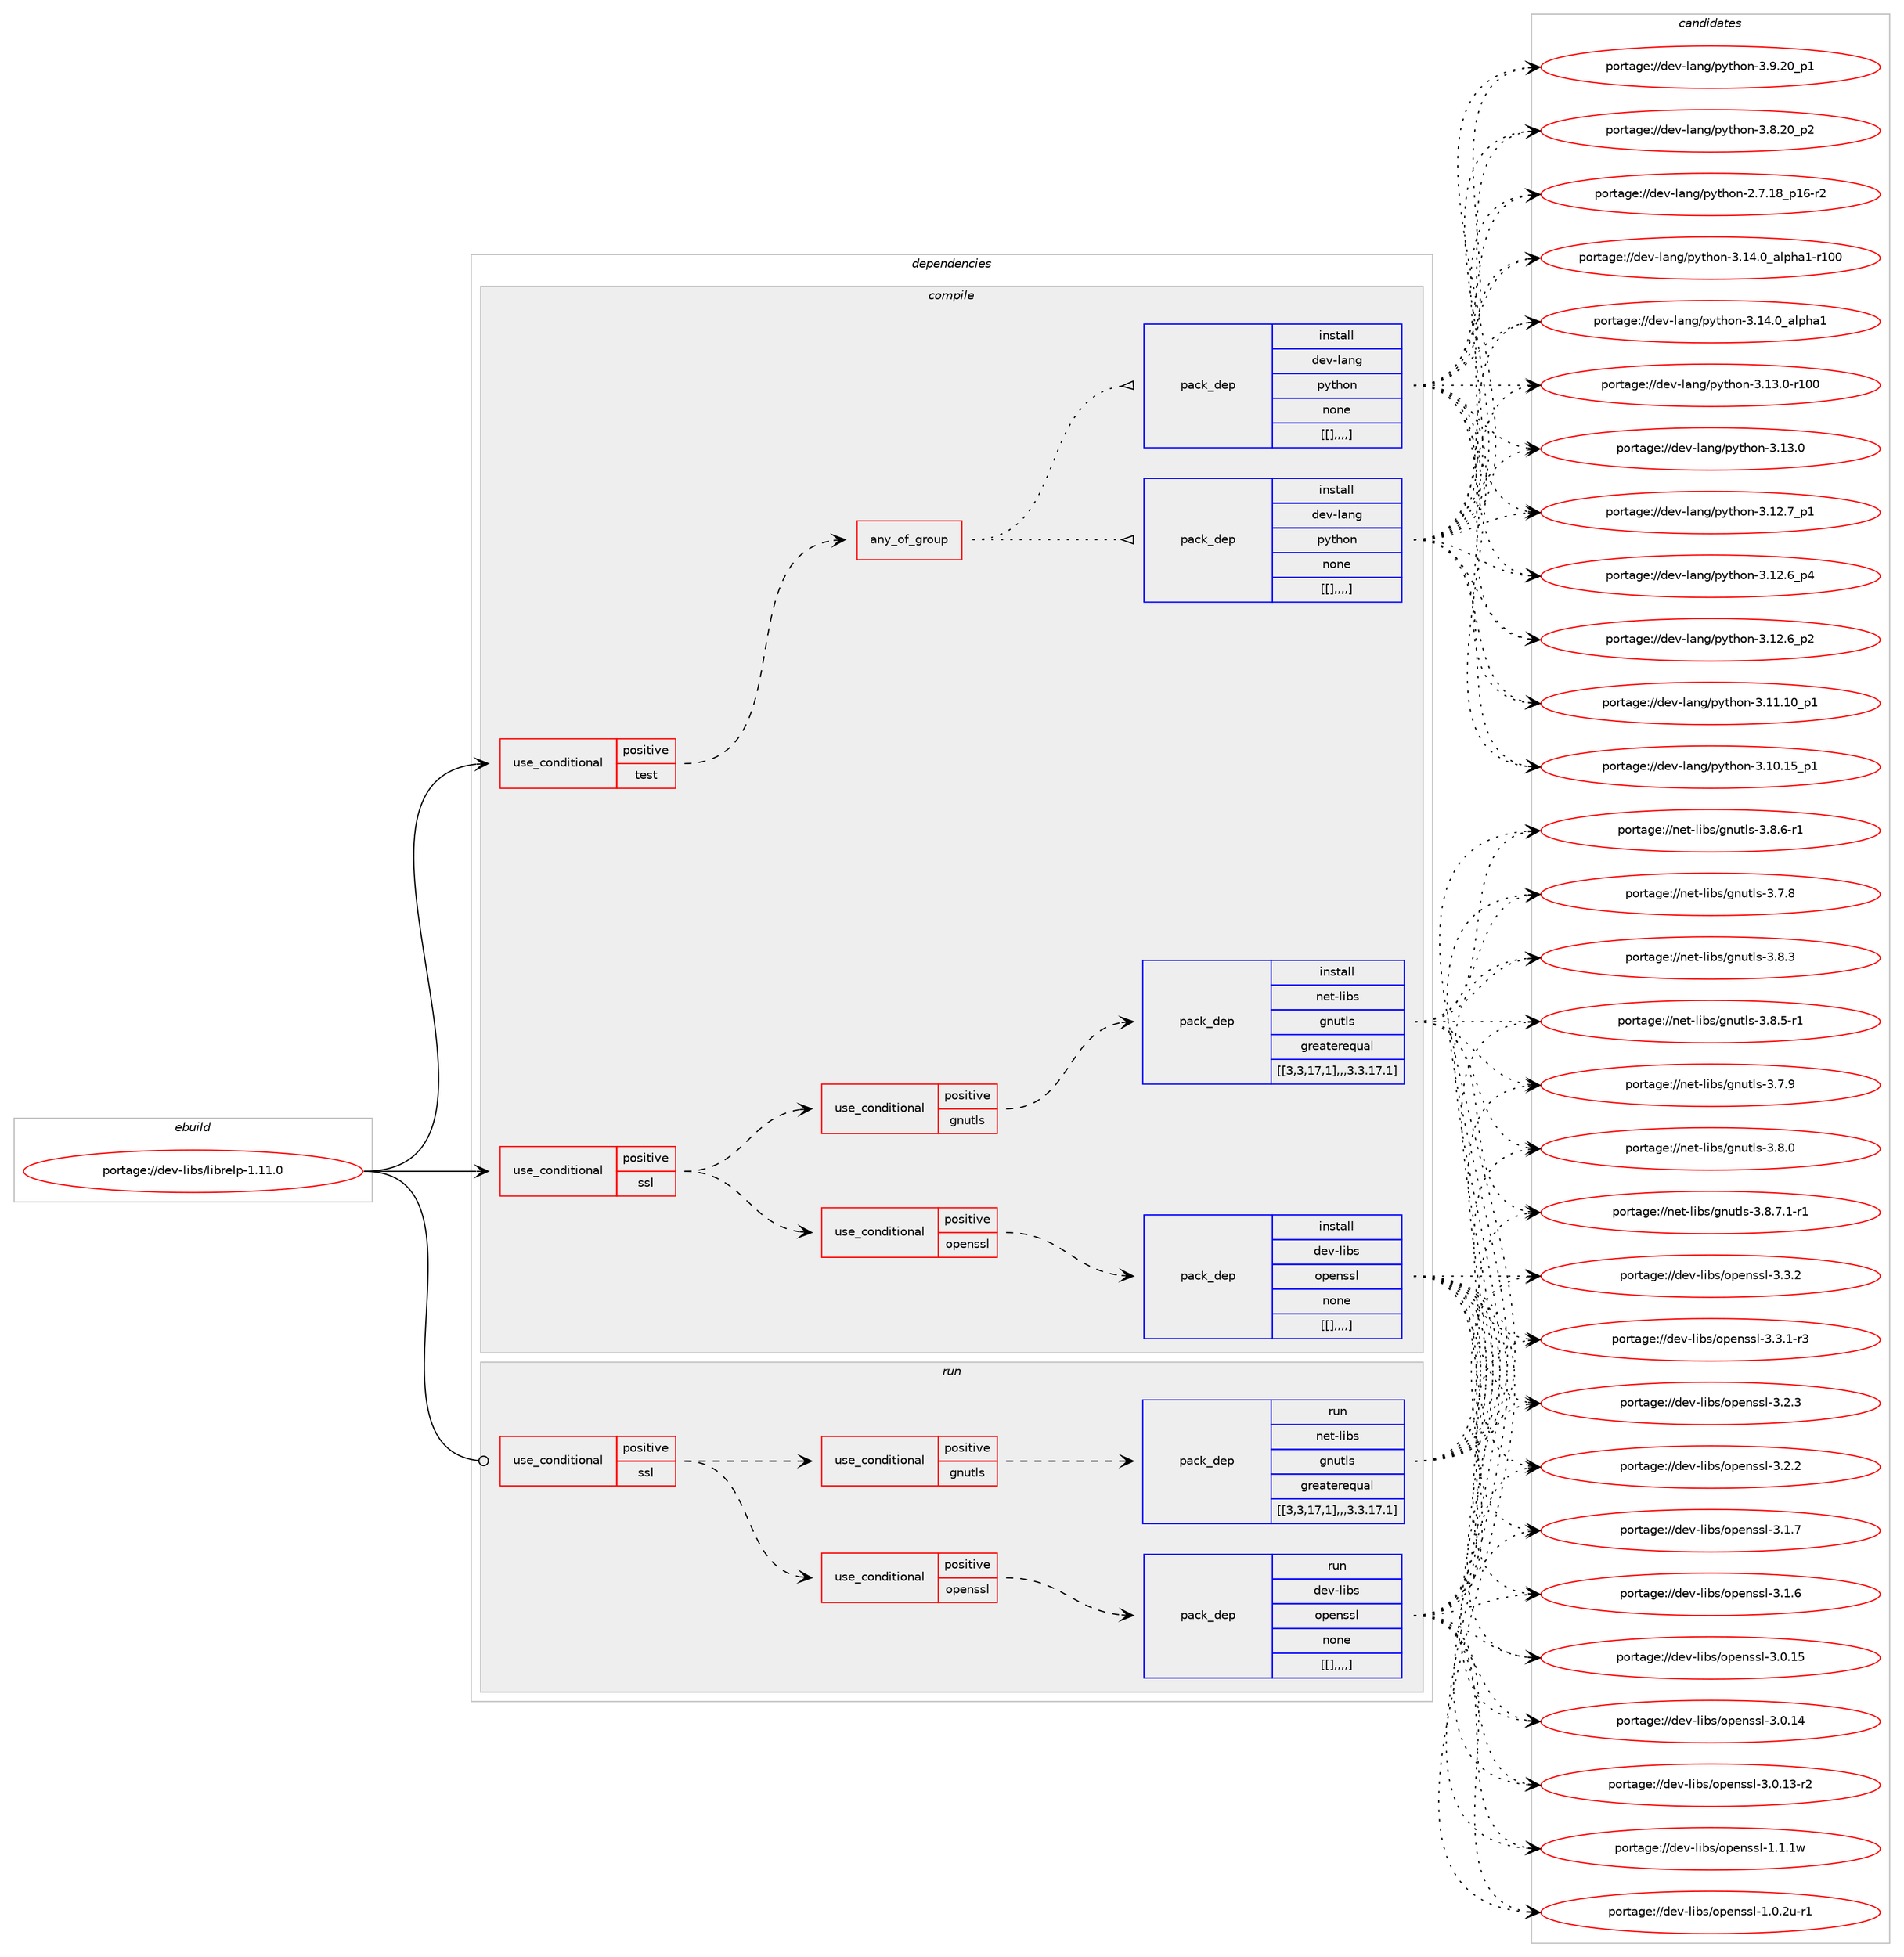 digraph prolog {

# *************
# Graph options
# *************

newrank=true;
concentrate=true;
compound=true;
graph [rankdir=LR,fontname=Helvetica,fontsize=10,ranksep=1.5];#, ranksep=2.5, nodesep=0.2];
edge  [arrowhead=vee];
node  [fontname=Helvetica,fontsize=10];

# **********
# The ebuild
# **********

subgraph cluster_leftcol {
color=gray;
label=<<i>ebuild</i>>;
id [label="portage://dev-libs/librelp-1.11.0", color=red, width=4, href="../dev-libs/librelp-1.11.0.svg"];
}

# ****************
# The dependencies
# ****************

subgraph cluster_midcol {
color=gray;
label=<<i>dependencies</i>>;
subgraph cluster_compile {
fillcolor="#eeeeee";
style=filled;
label=<<i>compile</i>>;
subgraph cond28964 {
dependency115088 [label=<<TABLE BORDER="0" CELLBORDER="1" CELLSPACING="0" CELLPADDING="4"><TR><TD ROWSPAN="3" CELLPADDING="10">use_conditional</TD></TR><TR><TD>positive</TD></TR><TR><TD>ssl</TD></TR></TABLE>>, shape=none, color=red];
subgraph cond28970 {
dependency115091 [label=<<TABLE BORDER="0" CELLBORDER="1" CELLSPACING="0" CELLPADDING="4"><TR><TD ROWSPAN="3" CELLPADDING="10">use_conditional</TD></TR><TR><TD>positive</TD></TR><TR><TD>gnutls</TD></TR></TABLE>>, shape=none, color=red];
subgraph pack84872 {
dependency115094 [label=<<TABLE BORDER="0" CELLBORDER="1" CELLSPACING="0" CELLPADDING="4" WIDTH="220"><TR><TD ROWSPAN="6" CELLPADDING="30">pack_dep</TD></TR><TR><TD WIDTH="110">install</TD></TR><TR><TD>net-libs</TD></TR><TR><TD>gnutls</TD></TR><TR><TD>greaterequal</TD></TR><TR><TD>[[3,3,17,1],,,3.3.17.1]</TD></TR></TABLE>>, shape=none, color=blue];
}
dependency115091:e -> dependency115094:w [weight=20,style="dashed",arrowhead="vee"];
}
dependency115088:e -> dependency115091:w [weight=20,style="dashed",arrowhead="vee"];
subgraph cond28973 {
dependency115112 [label=<<TABLE BORDER="0" CELLBORDER="1" CELLSPACING="0" CELLPADDING="4"><TR><TD ROWSPAN="3" CELLPADDING="10">use_conditional</TD></TR><TR><TD>positive</TD></TR><TR><TD>openssl</TD></TR></TABLE>>, shape=none, color=red];
subgraph pack84881 {
dependency115115 [label=<<TABLE BORDER="0" CELLBORDER="1" CELLSPACING="0" CELLPADDING="4" WIDTH="220"><TR><TD ROWSPAN="6" CELLPADDING="30">pack_dep</TD></TR><TR><TD WIDTH="110">install</TD></TR><TR><TD>dev-libs</TD></TR><TR><TD>openssl</TD></TR><TR><TD>none</TD></TR><TR><TD>[[],,,,]</TD></TR></TABLE>>, shape=none, color=blue];
}
dependency115112:e -> dependency115115:w [weight=20,style="dashed",arrowhead="vee"];
}
dependency115088:e -> dependency115112:w [weight=20,style="dashed",arrowhead="vee"];
}
id:e -> dependency115088:w [weight=20,style="solid",arrowhead="vee"];
subgraph cond28983 {
dependency115146 [label=<<TABLE BORDER="0" CELLBORDER="1" CELLSPACING="0" CELLPADDING="4"><TR><TD ROWSPAN="3" CELLPADDING="10">use_conditional</TD></TR><TR><TD>positive</TD></TR><TR><TD>test</TD></TR></TABLE>>, shape=none, color=red];
subgraph any1109 {
dependency115149 [label=<<TABLE BORDER="0" CELLBORDER="1" CELLSPACING="0" CELLPADDING="4"><TR><TD CELLPADDING="10">any_of_group</TD></TR></TABLE>>, shape=none, color=red];subgraph pack84909 {
dependency115163 [label=<<TABLE BORDER="0" CELLBORDER="1" CELLSPACING="0" CELLPADDING="4" WIDTH="220"><TR><TD ROWSPAN="6" CELLPADDING="30">pack_dep</TD></TR><TR><TD WIDTH="110">install</TD></TR><TR><TD>dev-lang</TD></TR><TR><TD>python</TD></TR><TR><TD>none</TD></TR><TR><TD>[[],,,,]</TD></TR></TABLE>>, shape=none, color=blue];
}
dependency115149:e -> dependency115163:w [weight=20,style="dotted",arrowhead="oinv"];
subgraph pack84921 {
dependency115196 [label=<<TABLE BORDER="0" CELLBORDER="1" CELLSPACING="0" CELLPADDING="4" WIDTH="220"><TR><TD ROWSPAN="6" CELLPADDING="30">pack_dep</TD></TR><TR><TD WIDTH="110">install</TD></TR><TR><TD>dev-lang</TD></TR><TR><TD>python</TD></TR><TR><TD>none</TD></TR><TR><TD>[[],,,,]</TD></TR></TABLE>>, shape=none, color=blue];
}
dependency115149:e -> dependency115196:w [weight=20,style="dotted",arrowhead="oinv"];
}
dependency115146:e -> dependency115149:w [weight=20,style="dashed",arrowhead="vee"];
}
id:e -> dependency115146:w [weight=20,style="solid",arrowhead="vee"];
}
subgraph cluster_compileandrun {
fillcolor="#eeeeee";
style=filled;
label=<<i>compile and run</i>>;
}
subgraph cluster_run {
fillcolor="#eeeeee";
style=filled;
label=<<i>run</i>>;
subgraph cond29010 {
dependency115234 [label=<<TABLE BORDER="0" CELLBORDER="1" CELLSPACING="0" CELLPADDING="4"><TR><TD ROWSPAN="3" CELLPADDING="10">use_conditional</TD></TR><TR><TD>positive</TD></TR><TR><TD>ssl</TD></TR></TABLE>>, shape=none, color=red];
subgraph cond29026 {
dependency115252 [label=<<TABLE BORDER="0" CELLBORDER="1" CELLSPACING="0" CELLPADDING="4"><TR><TD ROWSPAN="3" CELLPADDING="10">use_conditional</TD></TR><TR><TD>positive</TD></TR><TR><TD>gnutls</TD></TR></TABLE>>, shape=none, color=red];
subgraph pack84977 {
dependency115291 [label=<<TABLE BORDER="0" CELLBORDER="1" CELLSPACING="0" CELLPADDING="4" WIDTH="220"><TR><TD ROWSPAN="6" CELLPADDING="30">pack_dep</TD></TR><TR><TD WIDTH="110">run</TD></TR><TR><TD>net-libs</TD></TR><TR><TD>gnutls</TD></TR><TR><TD>greaterequal</TD></TR><TR><TD>[[3,3,17,1],,,3.3.17.1]</TD></TR></TABLE>>, shape=none, color=blue];
}
dependency115252:e -> dependency115291:w [weight=20,style="dashed",arrowhead="vee"];
}
dependency115234:e -> dependency115252:w [weight=20,style="dashed",arrowhead="vee"];
subgraph cond29042 {
dependency115303 [label=<<TABLE BORDER="0" CELLBORDER="1" CELLSPACING="0" CELLPADDING="4"><TR><TD ROWSPAN="3" CELLPADDING="10">use_conditional</TD></TR><TR><TD>positive</TD></TR><TR><TD>openssl</TD></TR></TABLE>>, shape=none, color=red];
subgraph pack85006 {
dependency115384 [label=<<TABLE BORDER="0" CELLBORDER="1" CELLSPACING="0" CELLPADDING="4" WIDTH="220"><TR><TD ROWSPAN="6" CELLPADDING="30">pack_dep</TD></TR><TR><TD WIDTH="110">run</TD></TR><TR><TD>dev-libs</TD></TR><TR><TD>openssl</TD></TR><TR><TD>none</TD></TR><TR><TD>[[],,,,]</TD></TR></TABLE>>, shape=none, color=blue];
}
dependency115303:e -> dependency115384:w [weight=20,style="dashed",arrowhead="vee"];
}
dependency115234:e -> dependency115303:w [weight=20,style="dashed",arrowhead="vee"];
}
id:e -> dependency115234:w [weight=20,style="solid",arrowhead="odot"];
}
}

# **************
# The candidates
# **************

subgraph cluster_choices {
rank=same;
color=gray;
label=<<i>candidates</i>>;

subgraph choice84204 {
color=black;
nodesep=1;
choice11010111645108105981154710311011711610811545514656465546494511449 [label="portage://net-libs/gnutls-3.8.7.1-r1", color=red, width=4,href="../net-libs/gnutls-3.8.7.1-r1.svg"];
choice1101011164510810598115471031101171161081154551465646544511449 [label="portage://net-libs/gnutls-3.8.6-r1", color=red, width=4,href="../net-libs/gnutls-3.8.6-r1.svg"];
choice1101011164510810598115471031101171161081154551465646534511449 [label="portage://net-libs/gnutls-3.8.5-r1", color=red, width=4,href="../net-libs/gnutls-3.8.5-r1.svg"];
choice110101116451081059811547103110117116108115455146564651 [label="portage://net-libs/gnutls-3.8.3", color=red, width=4,href="../net-libs/gnutls-3.8.3.svg"];
choice110101116451081059811547103110117116108115455146564648 [label="portage://net-libs/gnutls-3.8.0", color=red, width=4,href="../net-libs/gnutls-3.8.0.svg"];
choice110101116451081059811547103110117116108115455146554657 [label="portage://net-libs/gnutls-3.7.9", color=red, width=4,href="../net-libs/gnutls-3.7.9.svg"];
choice110101116451081059811547103110117116108115455146554656 [label="portage://net-libs/gnutls-3.7.8", color=red, width=4,href="../net-libs/gnutls-3.7.8.svg"];
dependency115094:e -> choice11010111645108105981154710311011711610811545514656465546494511449:w [style=dotted,weight="100"];
dependency115094:e -> choice1101011164510810598115471031101171161081154551465646544511449:w [style=dotted,weight="100"];
dependency115094:e -> choice1101011164510810598115471031101171161081154551465646534511449:w [style=dotted,weight="100"];
dependency115094:e -> choice110101116451081059811547103110117116108115455146564651:w [style=dotted,weight="100"];
dependency115094:e -> choice110101116451081059811547103110117116108115455146564648:w [style=dotted,weight="100"];
dependency115094:e -> choice110101116451081059811547103110117116108115455146554657:w [style=dotted,weight="100"];
dependency115094:e -> choice110101116451081059811547103110117116108115455146554656:w [style=dotted,weight="100"];
}
subgraph choice84221 {
color=black;
nodesep=1;
choice100101118451081059811547111112101110115115108455146514650 [label="portage://dev-libs/openssl-3.3.2", color=red, width=4,href="../dev-libs/openssl-3.3.2.svg"];
choice1001011184510810598115471111121011101151151084551465146494511451 [label="portage://dev-libs/openssl-3.3.1-r3", color=red, width=4,href="../dev-libs/openssl-3.3.1-r3.svg"];
choice100101118451081059811547111112101110115115108455146504651 [label="portage://dev-libs/openssl-3.2.3", color=red, width=4,href="../dev-libs/openssl-3.2.3.svg"];
choice100101118451081059811547111112101110115115108455146504650 [label="portage://dev-libs/openssl-3.2.2", color=red, width=4,href="../dev-libs/openssl-3.2.2.svg"];
choice100101118451081059811547111112101110115115108455146494655 [label="portage://dev-libs/openssl-3.1.7", color=red, width=4,href="../dev-libs/openssl-3.1.7.svg"];
choice100101118451081059811547111112101110115115108455146494654 [label="portage://dev-libs/openssl-3.1.6", color=red, width=4,href="../dev-libs/openssl-3.1.6.svg"];
choice10010111845108105981154711111210111011511510845514648464953 [label="portage://dev-libs/openssl-3.0.15", color=red, width=4,href="../dev-libs/openssl-3.0.15.svg"];
choice10010111845108105981154711111210111011511510845514648464952 [label="portage://dev-libs/openssl-3.0.14", color=red, width=4,href="../dev-libs/openssl-3.0.14.svg"];
choice100101118451081059811547111112101110115115108455146484649514511450 [label="portage://dev-libs/openssl-3.0.13-r2", color=red, width=4,href="../dev-libs/openssl-3.0.13-r2.svg"];
choice100101118451081059811547111112101110115115108454946494649119 [label="portage://dev-libs/openssl-1.1.1w", color=red, width=4,href="../dev-libs/openssl-1.1.1w.svg"];
choice1001011184510810598115471111121011101151151084549464846501174511449 [label="portage://dev-libs/openssl-1.0.2u-r1", color=red, width=4,href="../dev-libs/openssl-1.0.2u-r1.svg"];
dependency115115:e -> choice100101118451081059811547111112101110115115108455146514650:w [style=dotted,weight="100"];
dependency115115:e -> choice1001011184510810598115471111121011101151151084551465146494511451:w [style=dotted,weight="100"];
dependency115115:e -> choice100101118451081059811547111112101110115115108455146504651:w [style=dotted,weight="100"];
dependency115115:e -> choice100101118451081059811547111112101110115115108455146504650:w [style=dotted,weight="100"];
dependency115115:e -> choice100101118451081059811547111112101110115115108455146494655:w [style=dotted,weight="100"];
dependency115115:e -> choice100101118451081059811547111112101110115115108455146494654:w [style=dotted,weight="100"];
dependency115115:e -> choice10010111845108105981154711111210111011511510845514648464953:w [style=dotted,weight="100"];
dependency115115:e -> choice10010111845108105981154711111210111011511510845514648464952:w [style=dotted,weight="100"];
dependency115115:e -> choice100101118451081059811547111112101110115115108455146484649514511450:w [style=dotted,weight="100"];
dependency115115:e -> choice100101118451081059811547111112101110115115108454946494649119:w [style=dotted,weight="100"];
dependency115115:e -> choice1001011184510810598115471111121011101151151084549464846501174511449:w [style=dotted,weight="100"];
}
subgraph choice84237 {
color=black;
nodesep=1;
choice100101118451089711010347112121116104111110455146495246489597108112104974945114494848 [label="portage://dev-lang/python-3.14.0_alpha1-r100", color=red, width=4,href="../dev-lang/python-3.14.0_alpha1-r100.svg"];
choice1001011184510897110103471121211161041111104551464952464895971081121049749 [label="portage://dev-lang/python-3.14.0_alpha1", color=red, width=4,href="../dev-lang/python-3.14.0_alpha1.svg"];
choice1001011184510897110103471121211161041111104551464951464845114494848 [label="portage://dev-lang/python-3.13.0-r100", color=red, width=4,href="../dev-lang/python-3.13.0-r100.svg"];
choice10010111845108971101034711212111610411111045514649514648 [label="portage://dev-lang/python-3.13.0", color=red, width=4,href="../dev-lang/python-3.13.0.svg"];
choice100101118451089711010347112121116104111110455146495046559511249 [label="portage://dev-lang/python-3.12.7_p1", color=red, width=4,href="../dev-lang/python-3.12.7_p1.svg"];
choice100101118451089711010347112121116104111110455146495046549511252 [label="portage://dev-lang/python-3.12.6_p4", color=red, width=4,href="../dev-lang/python-3.12.6_p4.svg"];
choice100101118451089711010347112121116104111110455146495046549511250 [label="portage://dev-lang/python-3.12.6_p2", color=red, width=4,href="../dev-lang/python-3.12.6_p2.svg"];
choice10010111845108971101034711212111610411111045514649494649489511249 [label="portage://dev-lang/python-3.11.10_p1", color=red, width=4,href="../dev-lang/python-3.11.10_p1.svg"];
choice10010111845108971101034711212111610411111045514649484649539511249 [label="portage://dev-lang/python-3.10.15_p1", color=red, width=4,href="../dev-lang/python-3.10.15_p1.svg"];
choice100101118451089711010347112121116104111110455146574650489511249 [label="portage://dev-lang/python-3.9.20_p1", color=red, width=4,href="../dev-lang/python-3.9.20_p1.svg"];
choice100101118451089711010347112121116104111110455146564650489511250 [label="portage://dev-lang/python-3.8.20_p2", color=red, width=4,href="../dev-lang/python-3.8.20_p2.svg"];
choice100101118451089711010347112121116104111110455046554649569511249544511450 [label="portage://dev-lang/python-2.7.18_p16-r2", color=red, width=4,href="../dev-lang/python-2.7.18_p16-r2.svg"];
dependency115163:e -> choice100101118451089711010347112121116104111110455146495246489597108112104974945114494848:w [style=dotted,weight="100"];
dependency115163:e -> choice1001011184510897110103471121211161041111104551464952464895971081121049749:w [style=dotted,weight="100"];
dependency115163:e -> choice1001011184510897110103471121211161041111104551464951464845114494848:w [style=dotted,weight="100"];
dependency115163:e -> choice10010111845108971101034711212111610411111045514649514648:w [style=dotted,weight="100"];
dependency115163:e -> choice100101118451089711010347112121116104111110455146495046559511249:w [style=dotted,weight="100"];
dependency115163:e -> choice100101118451089711010347112121116104111110455146495046549511252:w [style=dotted,weight="100"];
dependency115163:e -> choice100101118451089711010347112121116104111110455146495046549511250:w [style=dotted,weight="100"];
dependency115163:e -> choice10010111845108971101034711212111610411111045514649494649489511249:w [style=dotted,weight="100"];
dependency115163:e -> choice10010111845108971101034711212111610411111045514649484649539511249:w [style=dotted,weight="100"];
dependency115163:e -> choice100101118451089711010347112121116104111110455146574650489511249:w [style=dotted,weight="100"];
dependency115163:e -> choice100101118451089711010347112121116104111110455146564650489511250:w [style=dotted,weight="100"];
dependency115163:e -> choice100101118451089711010347112121116104111110455046554649569511249544511450:w [style=dotted,weight="100"];
}
subgraph choice84322 {
color=black;
nodesep=1;
choice100101118451089711010347112121116104111110455146495246489597108112104974945114494848 [label="portage://dev-lang/python-3.14.0_alpha1-r100", color=red, width=4,href="../dev-lang/python-3.14.0_alpha1-r100.svg"];
choice1001011184510897110103471121211161041111104551464952464895971081121049749 [label="portage://dev-lang/python-3.14.0_alpha1", color=red, width=4,href="../dev-lang/python-3.14.0_alpha1.svg"];
choice1001011184510897110103471121211161041111104551464951464845114494848 [label="portage://dev-lang/python-3.13.0-r100", color=red, width=4,href="../dev-lang/python-3.13.0-r100.svg"];
choice10010111845108971101034711212111610411111045514649514648 [label="portage://dev-lang/python-3.13.0", color=red, width=4,href="../dev-lang/python-3.13.0.svg"];
choice100101118451089711010347112121116104111110455146495046559511249 [label="portage://dev-lang/python-3.12.7_p1", color=red, width=4,href="../dev-lang/python-3.12.7_p1.svg"];
choice100101118451089711010347112121116104111110455146495046549511252 [label="portage://dev-lang/python-3.12.6_p4", color=red, width=4,href="../dev-lang/python-3.12.6_p4.svg"];
choice100101118451089711010347112121116104111110455146495046549511250 [label="portage://dev-lang/python-3.12.6_p2", color=red, width=4,href="../dev-lang/python-3.12.6_p2.svg"];
choice10010111845108971101034711212111610411111045514649494649489511249 [label="portage://dev-lang/python-3.11.10_p1", color=red, width=4,href="../dev-lang/python-3.11.10_p1.svg"];
choice10010111845108971101034711212111610411111045514649484649539511249 [label="portage://dev-lang/python-3.10.15_p1", color=red, width=4,href="../dev-lang/python-3.10.15_p1.svg"];
choice100101118451089711010347112121116104111110455146574650489511249 [label="portage://dev-lang/python-3.9.20_p1", color=red, width=4,href="../dev-lang/python-3.9.20_p1.svg"];
choice100101118451089711010347112121116104111110455146564650489511250 [label="portage://dev-lang/python-3.8.20_p2", color=red, width=4,href="../dev-lang/python-3.8.20_p2.svg"];
choice100101118451089711010347112121116104111110455046554649569511249544511450 [label="portage://dev-lang/python-2.7.18_p16-r2", color=red, width=4,href="../dev-lang/python-2.7.18_p16-r2.svg"];
dependency115196:e -> choice100101118451089711010347112121116104111110455146495246489597108112104974945114494848:w [style=dotted,weight="100"];
dependency115196:e -> choice1001011184510897110103471121211161041111104551464952464895971081121049749:w [style=dotted,weight="100"];
dependency115196:e -> choice1001011184510897110103471121211161041111104551464951464845114494848:w [style=dotted,weight="100"];
dependency115196:e -> choice10010111845108971101034711212111610411111045514649514648:w [style=dotted,weight="100"];
dependency115196:e -> choice100101118451089711010347112121116104111110455146495046559511249:w [style=dotted,weight="100"];
dependency115196:e -> choice100101118451089711010347112121116104111110455146495046549511252:w [style=dotted,weight="100"];
dependency115196:e -> choice100101118451089711010347112121116104111110455146495046549511250:w [style=dotted,weight="100"];
dependency115196:e -> choice10010111845108971101034711212111610411111045514649494649489511249:w [style=dotted,weight="100"];
dependency115196:e -> choice10010111845108971101034711212111610411111045514649484649539511249:w [style=dotted,weight="100"];
dependency115196:e -> choice100101118451089711010347112121116104111110455146574650489511249:w [style=dotted,weight="100"];
dependency115196:e -> choice100101118451089711010347112121116104111110455146564650489511250:w [style=dotted,weight="100"];
dependency115196:e -> choice100101118451089711010347112121116104111110455046554649569511249544511450:w [style=dotted,weight="100"];
}
subgraph choice84339 {
color=black;
nodesep=1;
choice11010111645108105981154710311011711610811545514656465546494511449 [label="portage://net-libs/gnutls-3.8.7.1-r1", color=red, width=4,href="../net-libs/gnutls-3.8.7.1-r1.svg"];
choice1101011164510810598115471031101171161081154551465646544511449 [label="portage://net-libs/gnutls-3.8.6-r1", color=red, width=4,href="../net-libs/gnutls-3.8.6-r1.svg"];
choice1101011164510810598115471031101171161081154551465646534511449 [label="portage://net-libs/gnutls-3.8.5-r1", color=red, width=4,href="../net-libs/gnutls-3.8.5-r1.svg"];
choice110101116451081059811547103110117116108115455146564651 [label="portage://net-libs/gnutls-3.8.3", color=red, width=4,href="../net-libs/gnutls-3.8.3.svg"];
choice110101116451081059811547103110117116108115455146564648 [label="portage://net-libs/gnutls-3.8.0", color=red, width=4,href="../net-libs/gnutls-3.8.0.svg"];
choice110101116451081059811547103110117116108115455146554657 [label="portage://net-libs/gnutls-3.7.9", color=red, width=4,href="../net-libs/gnutls-3.7.9.svg"];
choice110101116451081059811547103110117116108115455146554656 [label="portage://net-libs/gnutls-3.7.8", color=red, width=4,href="../net-libs/gnutls-3.7.8.svg"];
dependency115291:e -> choice11010111645108105981154710311011711610811545514656465546494511449:w [style=dotted,weight="100"];
dependency115291:e -> choice1101011164510810598115471031101171161081154551465646544511449:w [style=dotted,weight="100"];
dependency115291:e -> choice1101011164510810598115471031101171161081154551465646534511449:w [style=dotted,weight="100"];
dependency115291:e -> choice110101116451081059811547103110117116108115455146564651:w [style=dotted,weight="100"];
dependency115291:e -> choice110101116451081059811547103110117116108115455146564648:w [style=dotted,weight="100"];
dependency115291:e -> choice110101116451081059811547103110117116108115455146554657:w [style=dotted,weight="100"];
dependency115291:e -> choice110101116451081059811547103110117116108115455146554656:w [style=dotted,weight="100"];
}
subgraph choice84394 {
color=black;
nodesep=1;
choice100101118451081059811547111112101110115115108455146514650 [label="portage://dev-libs/openssl-3.3.2", color=red, width=4,href="../dev-libs/openssl-3.3.2.svg"];
choice1001011184510810598115471111121011101151151084551465146494511451 [label="portage://dev-libs/openssl-3.3.1-r3", color=red, width=4,href="../dev-libs/openssl-3.3.1-r3.svg"];
choice100101118451081059811547111112101110115115108455146504651 [label="portage://dev-libs/openssl-3.2.3", color=red, width=4,href="../dev-libs/openssl-3.2.3.svg"];
choice100101118451081059811547111112101110115115108455146504650 [label="portage://dev-libs/openssl-3.2.2", color=red, width=4,href="../dev-libs/openssl-3.2.2.svg"];
choice100101118451081059811547111112101110115115108455146494655 [label="portage://dev-libs/openssl-3.1.7", color=red, width=4,href="../dev-libs/openssl-3.1.7.svg"];
choice100101118451081059811547111112101110115115108455146494654 [label="portage://dev-libs/openssl-3.1.6", color=red, width=4,href="../dev-libs/openssl-3.1.6.svg"];
choice10010111845108105981154711111210111011511510845514648464953 [label="portage://dev-libs/openssl-3.0.15", color=red, width=4,href="../dev-libs/openssl-3.0.15.svg"];
choice10010111845108105981154711111210111011511510845514648464952 [label="portage://dev-libs/openssl-3.0.14", color=red, width=4,href="../dev-libs/openssl-3.0.14.svg"];
choice100101118451081059811547111112101110115115108455146484649514511450 [label="portage://dev-libs/openssl-3.0.13-r2", color=red, width=4,href="../dev-libs/openssl-3.0.13-r2.svg"];
choice100101118451081059811547111112101110115115108454946494649119 [label="portage://dev-libs/openssl-1.1.1w", color=red, width=4,href="../dev-libs/openssl-1.1.1w.svg"];
choice1001011184510810598115471111121011101151151084549464846501174511449 [label="portage://dev-libs/openssl-1.0.2u-r1", color=red, width=4,href="../dev-libs/openssl-1.0.2u-r1.svg"];
dependency115384:e -> choice100101118451081059811547111112101110115115108455146514650:w [style=dotted,weight="100"];
dependency115384:e -> choice1001011184510810598115471111121011101151151084551465146494511451:w [style=dotted,weight="100"];
dependency115384:e -> choice100101118451081059811547111112101110115115108455146504651:w [style=dotted,weight="100"];
dependency115384:e -> choice100101118451081059811547111112101110115115108455146504650:w [style=dotted,weight="100"];
dependency115384:e -> choice100101118451081059811547111112101110115115108455146494655:w [style=dotted,weight="100"];
dependency115384:e -> choice100101118451081059811547111112101110115115108455146494654:w [style=dotted,weight="100"];
dependency115384:e -> choice10010111845108105981154711111210111011511510845514648464953:w [style=dotted,weight="100"];
dependency115384:e -> choice10010111845108105981154711111210111011511510845514648464952:w [style=dotted,weight="100"];
dependency115384:e -> choice100101118451081059811547111112101110115115108455146484649514511450:w [style=dotted,weight="100"];
dependency115384:e -> choice100101118451081059811547111112101110115115108454946494649119:w [style=dotted,weight="100"];
dependency115384:e -> choice1001011184510810598115471111121011101151151084549464846501174511449:w [style=dotted,weight="100"];
}
}

}
